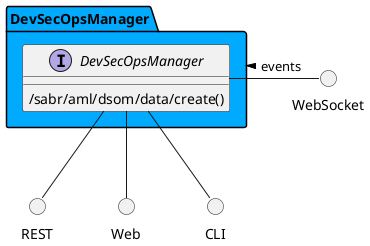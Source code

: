 @startuml



package "DevSecOpsManager" #00aaff {

    interface "DevSecOpsManager" as i {

            /sabr/aml/dsom/data/create()

    }
}

circle REST
circle Web
circle CLI
circle WebSocket

i -down- Web
i -down- CLI
i -down- REST
WebSocket -left- i: events >

package "DevSecOpsManager" #00aaff {


}



@enduml
